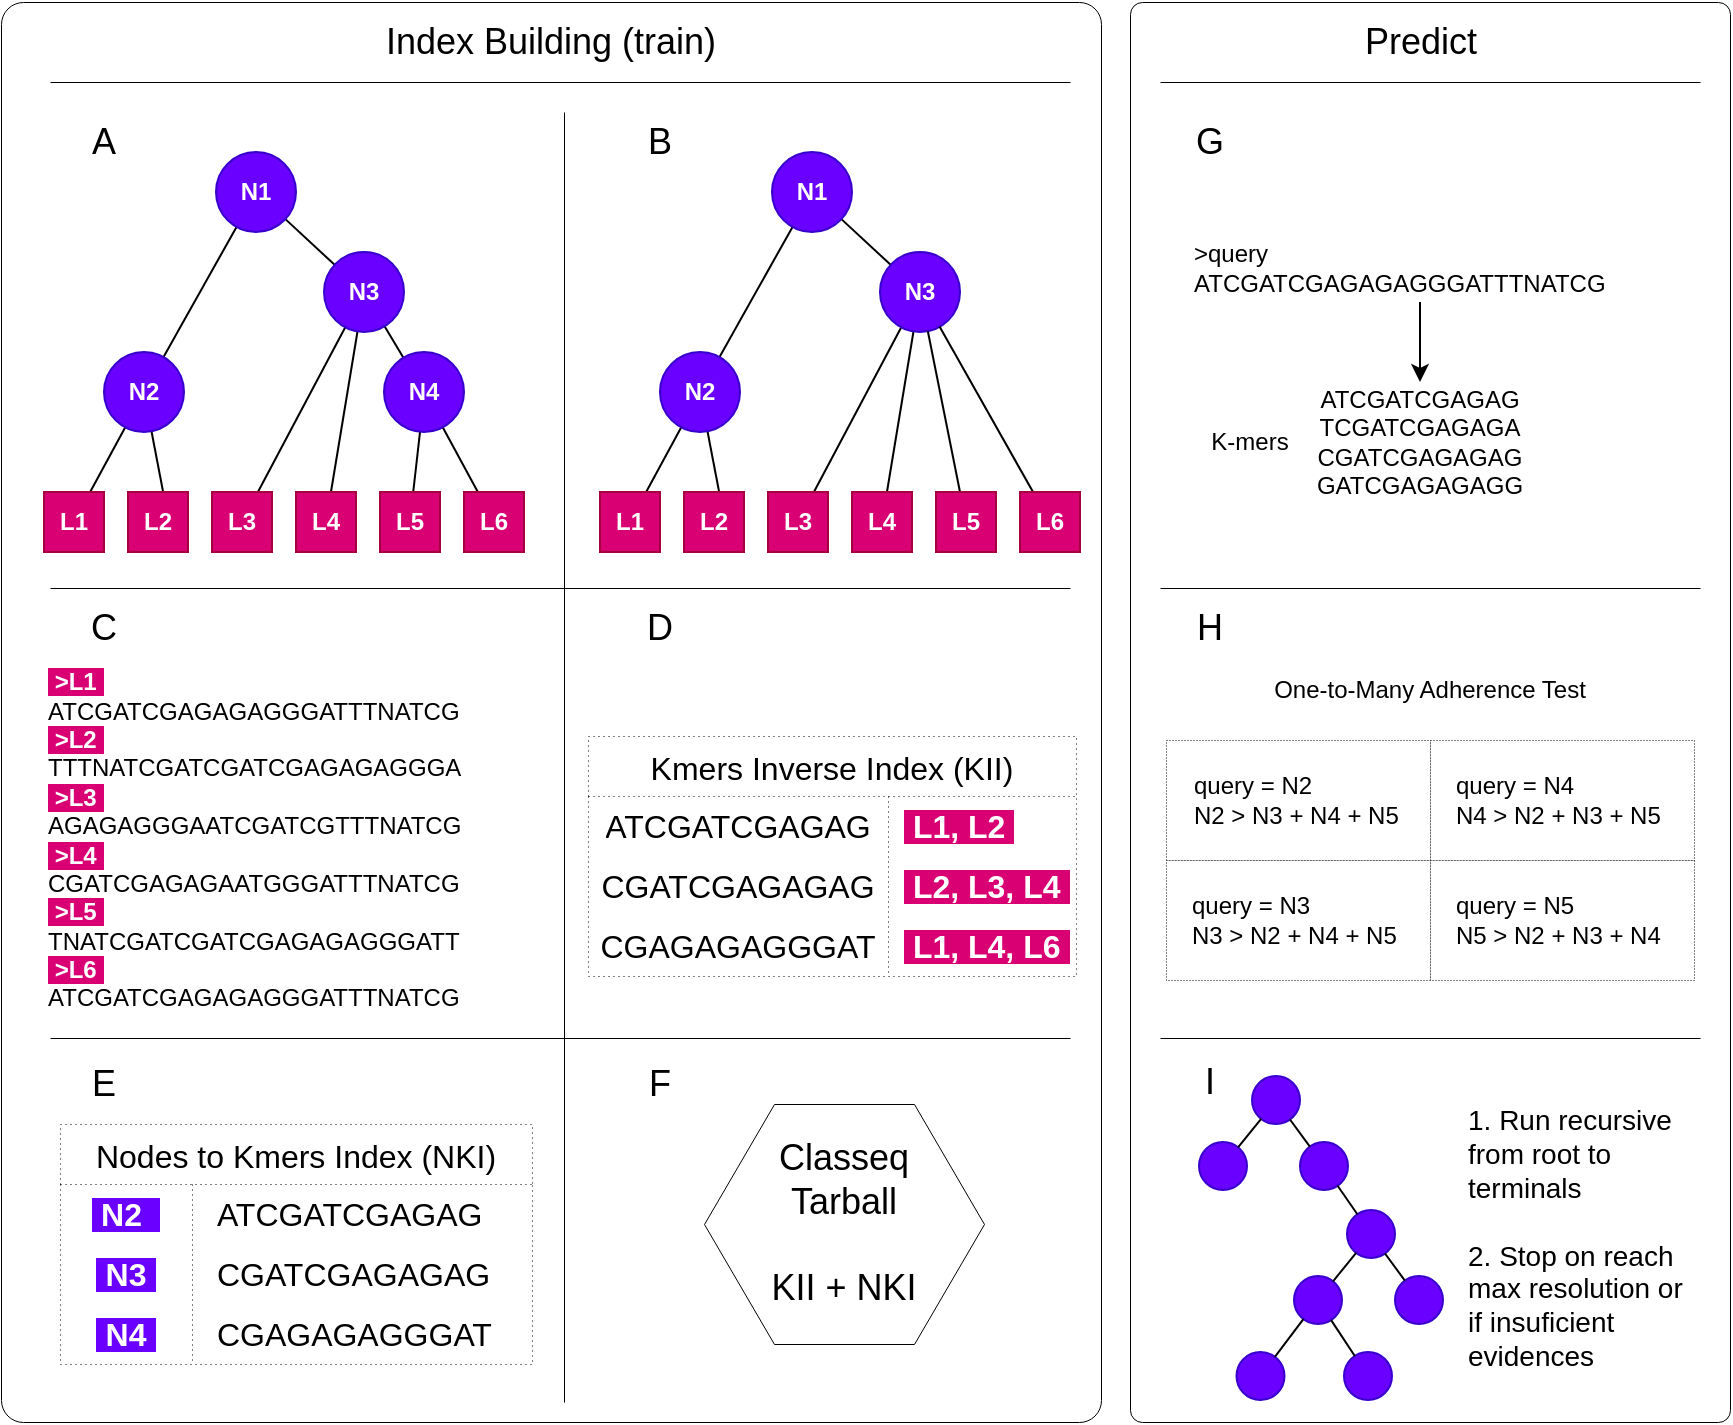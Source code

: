 <mxfile version="21.7.5" type="device" pages="2">
  <diagram id="KppL1wh_2cTVNB4-jGqq" name="main-comcepts">
    <mxGraphModel dx="1430" dy="600" grid="1" gridSize="10" guides="1" tooltips="1" connect="1" arrows="1" fold="1" page="1" pageScale="1" pageWidth="880" pageHeight="750" math="0" shadow="0">
      <root>
        <mxCell id="0" />
        <mxCell id="1" parent="0" />
        <mxCell id="QIvu_TaTLZkdLL36Efxu-3" value="" style="rounded=1;whiteSpace=wrap;html=1;arcSize=2;strokeWidth=0.5;movable=0;resizable=0;rotatable=0;deletable=0;editable=0;locked=1;connectable=0;" parent="1" vertex="1">
          <mxGeometry x="570" y="20" width="300" height="710" as="geometry" />
        </mxCell>
        <mxCell id="QIvu_TaTLZkdLL36Efxu-2" value="" style="rounded=1;whiteSpace=wrap;html=1;arcSize=2;strokeWidth=0.5;movable=0;resizable=0;rotatable=0;deletable=0;editable=0;locked=1;connectable=0;" parent="1" vertex="1">
          <mxGeometry x="5.5" y="20" width="550" height="710" as="geometry" />
        </mxCell>
        <mxCell id="bnrtpsS_CM_vW4E39BOG-5" style="rounded=0;orthogonalLoop=1;jettySize=auto;html=1;endArrow=none;endFill=0;movable=0;resizable=0;rotatable=0;deletable=0;editable=0;locked=1;connectable=0;" parent="1" source="bnrtpsS_CM_vW4E39BOG-1" target="bnrtpsS_CM_vW4E39BOG-3" edge="1">
          <mxGeometry relative="1" as="geometry" />
        </mxCell>
        <mxCell id="bnrtpsS_CM_vW4E39BOG-6" style="rounded=0;orthogonalLoop=1;jettySize=auto;html=1;endArrow=none;endFill=0;movable=0;resizable=0;rotatable=0;deletable=0;editable=0;locked=1;connectable=0;" parent="1" source="bnrtpsS_CM_vW4E39BOG-1" target="bnrtpsS_CM_vW4E39BOG-2" edge="1">
          <mxGeometry relative="1" as="geometry" />
        </mxCell>
        <mxCell id="bnrtpsS_CM_vW4E39BOG-1" value="&lt;b&gt;N1&lt;/b&gt;" style="ellipse;whiteSpace=wrap;html=1;aspect=fixed;fillColor=#6a00ff;strokeColor=#3700CC;fontColor=#ffffff;movable=0;resizable=0;rotatable=0;deletable=0;editable=0;locked=1;connectable=0;" parent="1" vertex="1">
          <mxGeometry x="113" y="95" width="40" height="40" as="geometry" />
        </mxCell>
        <mxCell id="bnrtpsS_CM_vW4E39BOG-16" style="edgeStyle=none;rounded=0;orthogonalLoop=1;jettySize=auto;html=1;endArrow=none;endFill=0;movable=0;resizable=0;rotatable=0;deletable=0;editable=0;locked=1;connectable=0;" parent="1" source="bnrtpsS_CM_vW4E39BOG-2" edge="1">
          <mxGeometry relative="1" as="geometry">
            <mxPoint x="87.077" y="267.635" as="targetPoint" />
          </mxGeometry>
        </mxCell>
        <mxCell id="bnrtpsS_CM_vW4E39BOG-17" style="edgeStyle=none;rounded=0;orthogonalLoop=1;jettySize=auto;html=1;endArrow=none;endFill=0;movable=0;resizable=0;rotatable=0;deletable=0;editable=0;locked=1;connectable=0;" parent="1" source="bnrtpsS_CM_vW4E39BOG-2" target="bnrtpsS_CM_vW4E39BOG-18" edge="1">
          <mxGeometry relative="1" as="geometry">
            <mxPoint x="26.923" y="267.635" as="targetPoint" />
          </mxGeometry>
        </mxCell>
        <mxCell id="bnrtpsS_CM_vW4E39BOG-2" value="&lt;b&gt;N2&lt;/b&gt;" style="ellipse;whiteSpace=wrap;html=1;aspect=fixed;fillColor=#6a00ff;strokeColor=#3700CC;fontColor=#ffffff;movable=0;resizable=0;rotatable=0;deletable=0;editable=0;locked=1;connectable=0;" parent="1" vertex="1">
          <mxGeometry x="57" y="195" width="40" height="40" as="geometry" />
        </mxCell>
        <mxCell id="bnrtpsS_CM_vW4E39BOG-7" style="rounded=0;orthogonalLoop=1;jettySize=auto;html=1;endArrow=none;endFill=0;movable=0;resizable=0;rotatable=0;deletable=0;editable=0;locked=1;connectable=0;" parent="1" source="bnrtpsS_CM_vW4E39BOG-3" target="bnrtpsS_CM_vW4E39BOG-4" edge="1">
          <mxGeometry relative="1" as="geometry" />
        </mxCell>
        <mxCell id="bnrtpsS_CM_vW4E39BOG-13" style="edgeStyle=none;rounded=0;orthogonalLoop=1;jettySize=auto;html=1;endArrow=none;endFill=0;movable=0;resizable=0;rotatable=0;deletable=0;editable=0;locked=1;connectable=0;" parent="1" source="bnrtpsS_CM_vW4E39BOG-3" target="bnrtpsS_CM_vW4E39BOG-21" edge="1">
          <mxGeometry relative="1" as="geometry">
            <mxPoint x="143.727" y="266.165" as="targetPoint" />
          </mxGeometry>
        </mxCell>
        <mxCell id="bnrtpsS_CM_vW4E39BOG-24" style="edgeStyle=none;rounded=0;orthogonalLoop=1;jettySize=auto;html=1;endArrow=none;endFill=0;movable=0;resizable=0;rotatable=0;deletable=0;editable=0;locked=1;connectable=0;" parent="1" source="bnrtpsS_CM_vW4E39BOG-3" target="bnrtpsS_CM_vW4E39BOG-20" edge="1">
          <mxGeometry relative="1" as="geometry" />
        </mxCell>
        <mxCell id="bnrtpsS_CM_vW4E39BOG-3" value="&lt;b&gt;N3&lt;/b&gt;" style="ellipse;whiteSpace=wrap;html=1;aspect=fixed;fillColor=#6a00ff;strokeColor=#3700CC;fontColor=#ffffff;movable=0;resizable=0;rotatable=0;deletable=0;editable=0;locked=1;connectable=0;" parent="1" vertex="1">
          <mxGeometry x="167" y="145" width="40" height="40" as="geometry" />
        </mxCell>
        <mxCell id="bnrtpsS_CM_vW4E39BOG-11" style="edgeStyle=none;rounded=0;orthogonalLoop=1;jettySize=auto;html=1;endArrow=none;endFill=0;movable=0;resizable=0;rotatable=0;deletable=0;editable=0;locked=1;connectable=0;" parent="1" source="bnrtpsS_CM_vW4E39BOG-4" target="bnrtpsS_CM_vW4E39BOG-22" edge="1">
          <mxGeometry relative="1" as="geometry">
            <mxPoint x="206.923" y="267.635" as="targetPoint" />
          </mxGeometry>
        </mxCell>
        <mxCell id="bnrtpsS_CM_vW4E39BOG-12" style="edgeStyle=none;rounded=0;orthogonalLoop=1;jettySize=auto;html=1;endArrow=none;endFill=0;movable=0;resizable=0;rotatable=0;deletable=0;editable=0;locked=1;connectable=0;" parent="1" source="bnrtpsS_CM_vW4E39BOG-4" target="bnrtpsS_CM_vW4E39BOG-23" edge="1">
          <mxGeometry relative="1" as="geometry">
            <mxPoint x="267.077" y="267.635" as="targetPoint" />
          </mxGeometry>
        </mxCell>
        <mxCell id="bnrtpsS_CM_vW4E39BOG-4" value="&lt;b&gt;N4&lt;/b&gt;" style="ellipse;whiteSpace=wrap;html=1;aspect=fixed;fillColor=#6a00ff;strokeColor=#3700CC;fontColor=#ffffff;movable=0;resizable=0;rotatable=0;deletable=0;editable=0;locked=1;connectable=0;" parent="1" vertex="1">
          <mxGeometry x="197" y="195" width="40" height="40" as="geometry" />
        </mxCell>
        <mxCell id="bnrtpsS_CM_vW4E39BOG-18" value="L1" style="rounded=0;whiteSpace=wrap;html=1;fillColor=#d80073;fontColor=#ffffff;strokeColor=#A50040;fontStyle=1;movable=0;resizable=0;rotatable=0;deletable=0;editable=0;locked=1;connectable=0;" parent="1" vertex="1">
          <mxGeometry x="27" y="265" width="30" height="30" as="geometry" />
        </mxCell>
        <mxCell id="bnrtpsS_CM_vW4E39BOG-19" value="L2" style="rounded=0;whiteSpace=wrap;html=1;fillColor=#d80073;fontColor=#ffffff;strokeColor=#A50040;fontStyle=1;movable=0;resizable=0;rotatable=0;deletable=0;editable=0;locked=1;connectable=0;" parent="1" vertex="1">
          <mxGeometry x="69" y="265" width="30" height="30" as="geometry" />
        </mxCell>
        <mxCell id="bnrtpsS_CM_vW4E39BOG-20" value="L3" style="rounded=0;whiteSpace=wrap;html=1;fillColor=#d80073;fontColor=#ffffff;strokeColor=#A50040;fontStyle=1;movable=0;resizable=0;rotatable=0;deletable=0;editable=0;locked=1;connectable=0;" parent="1" vertex="1">
          <mxGeometry x="111" y="265" width="30" height="30" as="geometry" />
        </mxCell>
        <mxCell id="bnrtpsS_CM_vW4E39BOG-21" value="L4" style="rounded=0;whiteSpace=wrap;html=1;fillColor=#d80073;fontColor=#ffffff;strokeColor=#A50040;fontStyle=1;movable=0;resizable=0;rotatable=0;deletable=0;editable=0;locked=1;connectable=0;" parent="1" vertex="1">
          <mxGeometry x="153" y="265" width="30" height="30" as="geometry" />
        </mxCell>
        <mxCell id="bnrtpsS_CM_vW4E39BOG-22" value="L5" style="rounded=0;whiteSpace=wrap;html=1;fillColor=#d80073;fontColor=#ffffff;strokeColor=#A50040;fontStyle=1;movable=0;resizable=0;rotatable=0;deletable=0;editable=0;locked=1;connectable=0;" parent="1" vertex="1">
          <mxGeometry x="195" y="265" width="30" height="30" as="geometry" />
        </mxCell>
        <mxCell id="bnrtpsS_CM_vW4E39BOG-23" value="L6" style="rounded=0;whiteSpace=wrap;html=1;fillColor=#d80073;fontColor=#ffffff;strokeColor=#A50040;fontStyle=1;movable=0;resizable=0;rotatable=0;deletable=0;editable=0;locked=1;connectable=0;" parent="1" vertex="1">
          <mxGeometry x="237" y="265" width="30" height="30" as="geometry" />
        </mxCell>
        <mxCell id="bnrtpsS_CM_vW4E39BOG-25" style="rounded=0;orthogonalLoop=1;jettySize=auto;html=1;endArrow=none;endFill=0;movable=0;resizable=0;rotatable=0;deletable=0;editable=0;locked=1;connectable=0;" parent="1" source="bnrtpsS_CM_vW4E39BOG-27" target="bnrtpsS_CM_vW4E39BOG-34" edge="1">
          <mxGeometry relative="1" as="geometry" />
        </mxCell>
        <mxCell id="bnrtpsS_CM_vW4E39BOG-26" style="rounded=0;orthogonalLoop=1;jettySize=auto;html=1;endArrow=none;endFill=0;movable=0;resizable=0;rotatable=0;deletable=0;editable=0;locked=1;connectable=0;" parent="1" source="bnrtpsS_CM_vW4E39BOG-27" target="bnrtpsS_CM_vW4E39BOG-30" edge="1">
          <mxGeometry relative="1" as="geometry" />
        </mxCell>
        <mxCell id="bnrtpsS_CM_vW4E39BOG-27" value="N1" style="ellipse;whiteSpace=wrap;html=1;aspect=fixed;fillColor=#6a00ff;strokeColor=#3700CC;fontColor=#ffffff;fontStyle=1;movable=0;resizable=0;rotatable=0;deletable=0;editable=0;locked=1;connectable=0;" parent="1" vertex="1">
          <mxGeometry x="391" y="95" width="40" height="40" as="geometry" />
        </mxCell>
        <mxCell id="bnrtpsS_CM_vW4E39BOG-28" style="edgeStyle=none;rounded=0;orthogonalLoop=1;jettySize=auto;html=1;endArrow=none;endFill=0;movable=0;resizable=0;rotatable=0;deletable=0;editable=0;locked=1;connectable=0;" parent="1" source="bnrtpsS_CM_vW4E39BOG-30" edge="1">
          <mxGeometry relative="1" as="geometry">
            <mxPoint x="365.077" y="267.635" as="targetPoint" />
          </mxGeometry>
        </mxCell>
        <mxCell id="bnrtpsS_CM_vW4E39BOG-29" style="edgeStyle=none;rounded=0;orthogonalLoop=1;jettySize=auto;html=1;endArrow=none;endFill=0;movable=0;resizable=0;rotatable=0;deletable=0;editable=0;locked=1;connectable=0;" parent="1" source="bnrtpsS_CM_vW4E39BOG-30" target="bnrtpsS_CM_vW4E39BOG-38" edge="1">
          <mxGeometry relative="1" as="geometry">
            <mxPoint x="304.923" y="267.635" as="targetPoint" />
          </mxGeometry>
        </mxCell>
        <mxCell id="bnrtpsS_CM_vW4E39BOG-30" value="N2" style="ellipse;whiteSpace=wrap;html=1;aspect=fixed;fillColor=#6a00ff;strokeColor=#3700CC;fontColor=#ffffff;fontStyle=1;movable=0;resizable=0;rotatable=0;deletable=0;editable=0;locked=1;connectable=0;" parent="1" vertex="1">
          <mxGeometry x="335" y="195" width="40" height="40" as="geometry" />
        </mxCell>
        <mxCell id="bnrtpsS_CM_vW4E39BOG-32" style="edgeStyle=none;rounded=0;orthogonalLoop=1;jettySize=auto;html=1;endArrow=none;endFill=0;movable=0;resizable=0;rotatable=0;deletable=0;editable=0;locked=1;connectable=0;" parent="1" source="bnrtpsS_CM_vW4E39BOG-34" target="bnrtpsS_CM_vW4E39BOG-41" edge="1">
          <mxGeometry relative="1" as="geometry">
            <mxPoint x="421.727" y="266.165" as="targetPoint" />
          </mxGeometry>
        </mxCell>
        <mxCell id="bnrtpsS_CM_vW4E39BOG-33" style="edgeStyle=none;rounded=0;orthogonalLoop=1;jettySize=auto;html=1;endArrow=none;endFill=0;movable=0;resizable=0;rotatable=0;deletable=0;editable=0;locked=1;connectable=0;" parent="1" source="bnrtpsS_CM_vW4E39BOG-34" target="bnrtpsS_CM_vW4E39BOG-40" edge="1">
          <mxGeometry relative="1" as="geometry" />
        </mxCell>
        <mxCell id="bnrtpsS_CM_vW4E39BOG-34" value="N3" style="ellipse;whiteSpace=wrap;html=1;aspect=fixed;fillColor=#6a00ff;strokeColor=#3700CC;fontColor=#ffffff;fontStyle=1;movable=0;resizable=0;rotatable=0;deletable=0;editable=0;locked=1;connectable=0;" parent="1" vertex="1">
          <mxGeometry x="445" y="145" width="40" height="40" as="geometry" />
        </mxCell>
        <mxCell id="bnrtpsS_CM_vW4E39BOG-35" style="edgeStyle=none;rounded=0;orthogonalLoop=1;jettySize=auto;html=1;endArrow=none;endFill=0;movable=0;resizable=0;rotatable=0;deletable=0;editable=0;locked=1;connectable=0;" parent="1" source="bnrtpsS_CM_vW4E39BOG-34" target="bnrtpsS_CM_vW4E39BOG-42" edge="1">
          <mxGeometry relative="1" as="geometry">
            <mxPoint x="492.879" y="234.887" as="sourcePoint" />
            <mxPoint x="484.923" y="267.635" as="targetPoint" />
          </mxGeometry>
        </mxCell>
        <mxCell id="bnrtpsS_CM_vW4E39BOG-36" style="edgeStyle=none;rounded=0;orthogonalLoop=1;jettySize=auto;html=1;endArrow=none;endFill=0;movable=0;resizable=0;rotatable=0;deletable=0;editable=0;locked=1;connectable=0;" parent="1" source="bnrtpsS_CM_vW4E39BOG-34" target="bnrtpsS_CM_vW4E39BOG-43" edge="1">
          <mxGeometry relative="1" as="geometry">
            <mxPoint x="505" y="225" as="sourcePoint" />
            <mxPoint x="545.077" y="267.635" as="targetPoint" />
          </mxGeometry>
        </mxCell>
        <mxCell id="bnrtpsS_CM_vW4E39BOG-38" value="L1" style="rounded=0;whiteSpace=wrap;html=1;fillColor=#d80073;fontColor=#ffffff;strokeColor=#A50040;fontStyle=1;movable=0;resizable=0;rotatable=0;deletable=0;editable=0;locked=1;connectable=0;" parent="1" vertex="1">
          <mxGeometry x="305" y="265" width="30" height="30" as="geometry" />
        </mxCell>
        <mxCell id="bnrtpsS_CM_vW4E39BOG-39" value="L2" style="rounded=0;whiteSpace=wrap;html=1;fillColor=#d80073;fontColor=#ffffff;strokeColor=#A50040;fontStyle=1;movable=0;resizable=0;rotatable=0;deletable=0;editable=0;locked=1;connectable=0;" parent="1" vertex="1">
          <mxGeometry x="347" y="265" width="30" height="30" as="geometry" />
        </mxCell>
        <mxCell id="bnrtpsS_CM_vW4E39BOG-40" value="L3" style="rounded=0;whiteSpace=wrap;html=1;fillColor=#d80073;fontColor=#ffffff;strokeColor=#A50040;fontStyle=1;movable=0;resizable=0;rotatable=0;deletable=0;editable=0;locked=1;connectable=0;" parent="1" vertex="1">
          <mxGeometry x="389" y="265" width="30" height="30" as="geometry" />
        </mxCell>
        <mxCell id="bnrtpsS_CM_vW4E39BOG-41" value="L4" style="rounded=0;whiteSpace=wrap;html=1;fillColor=#d80073;fontColor=#ffffff;strokeColor=#A50040;fontStyle=1;movable=0;resizable=0;rotatable=0;deletable=0;editable=0;locked=1;connectable=0;" parent="1" vertex="1">
          <mxGeometry x="431" y="265" width="30" height="30" as="geometry" />
        </mxCell>
        <mxCell id="bnrtpsS_CM_vW4E39BOG-42" value="L5" style="rounded=0;whiteSpace=wrap;html=1;fillColor=#d80073;fontColor=#ffffff;strokeColor=#A50040;fontStyle=1;movable=0;resizable=0;rotatable=0;deletable=0;editable=0;locked=1;connectable=0;" parent="1" vertex="1">
          <mxGeometry x="473" y="265" width="30" height="30" as="geometry" />
        </mxCell>
        <mxCell id="bnrtpsS_CM_vW4E39BOG-43" value="L6" style="rounded=0;whiteSpace=wrap;html=1;fillColor=#d80073;fontColor=#ffffff;strokeColor=#A50040;fontStyle=1;movable=0;resizable=0;rotatable=0;deletable=0;editable=0;locked=1;connectable=0;" parent="1" vertex="1">
          <mxGeometry x="515" y="265" width="30" height="30" as="geometry" />
        </mxCell>
        <mxCell id="bnrtpsS_CM_vW4E39BOG-46" value="&lt;font color=&quot;#ffffff&quot;&gt;&lt;b&gt;&lt;span style=&quot;background-color: rgb(216, 0, 115);&quot;&gt;&amp;nbsp;&amp;gt;L1&amp;nbsp;&lt;/span&gt;&lt;br&gt;&lt;/b&gt;&lt;/font&gt;ATCGATCGAGAGAGGGATTTNATCG&lt;br&gt;&lt;font color=&quot;#ffffff&quot;&gt;&lt;b&gt;&lt;span style=&quot;background-color: rgb(216, 0, 115);&quot;&gt;&amp;nbsp;&amp;gt;L2&amp;nbsp;&lt;/span&gt;&lt;br&gt;&lt;/b&gt;&lt;/font&gt;TTTNATCGATCGATCGAGAGAGGGA&lt;br&gt;&lt;font color=&quot;#ffffff&quot;&gt;&lt;b&gt;&lt;span style=&quot;background-color: rgb(216, 0, 115);&quot;&gt;&amp;nbsp;&amp;gt;L3&amp;nbsp;&lt;/span&gt;&lt;br&gt;&lt;/b&gt;&lt;/font&gt;AGAGAGGGAATCGATCGTTTNATCG&lt;br&gt;&lt;font color=&quot;#ffffff&quot;&gt;&lt;b&gt;&lt;span style=&quot;background-color: rgb(216, 0, 115);&quot;&gt;&amp;nbsp;&amp;gt;L4&amp;nbsp;&lt;/span&gt;&lt;br&gt;&lt;/b&gt;&lt;/font&gt;CGATCGAGAGAATGGGATTTNATCG&lt;br&gt;&lt;font color=&quot;#ffffff&quot;&gt;&lt;b&gt;&lt;span style=&quot;background-color: rgb(216, 0, 115);&quot;&gt;&amp;nbsp;&amp;gt;L5&amp;nbsp;&lt;/span&gt;&lt;br&gt;&lt;/b&gt;&lt;/font&gt;TNATCGATCGATCGAGAGAGGGATT&lt;br&gt;&lt;font color=&quot;#ffffff&quot;&gt;&lt;b&gt;&lt;span style=&quot;background-color: rgb(216, 0, 115);&quot;&gt;&amp;nbsp;&amp;gt;L6&amp;nbsp;&lt;/span&gt;&lt;br&gt;&lt;/b&gt;&lt;/font&gt;ATCGATCGAGAGAGGGATTTNATCG" style="text;html=1;strokeColor=none;fillColor=none;align=left;verticalAlign=middle;whiteSpace=wrap;rounded=0;movable=0;resizable=0;rotatable=0;deletable=0;editable=0;locked=1;connectable=0;" parent="1" vertex="1">
          <mxGeometry x="27" y="349" width="228" height="180" as="geometry" />
        </mxCell>
        <mxCell id="bnrtpsS_CM_vW4E39BOG-51" value="Kmers Inverse Index (KII)" style="shape=table;startSize=30;container=1;collapsible=0;childLayout=tableLayout;fixedRows=1;rowLines=0;fontStyle=0;strokeColor=default;fontSize=16;strokeWidth=0.5;dashed=1;dashPattern=1 4;movable=0;resizable=0;rotatable=0;deletable=0;editable=0;locked=1;connectable=0;" parent="1" vertex="1">
          <mxGeometry x="299" y="387" width="244" height="120" as="geometry" />
        </mxCell>
        <mxCell id="bnrtpsS_CM_vW4E39BOG-52" value="" style="shape=tableRow;horizontal=0;startSize=0;swimlaneHead=0;swimlaneBody=0;top=0;left=0;bottom=0;right=0;collapsible=0;dropTarget=0;fillColor=none;points=[[0,0.5],[1,0.5]];portConstraint=eastwest;strokeColor=inherit;fontSize=16;swimlaneFillColor=default;movable=1;resizable=1;rotatable=1;deletable=1;editable=1;locked=0;connectable=1;" parent="bnrtpsS_CM_vW4E39BOG-51" vertex="1">
          <mxGeometry y="30" width="244" height="30" as="geometry" />
        </mxCell>
        <mxCell id="bnrtpsS_CM_vW4E39BOG-53" value="ATCGATCGAGAG" style="shape=partialRectangle;html=1;whiteSpace=wrap;connectable=0;fillColor=none;top=0;left=0;bottom=0;right=0;overflow=hidden;pointerEvents=1;strokeColor=inherit;fontSize=16;movable=0;resizable=0;rotatable=0;deletable=0;editable=0;locked=1;" parent="bnrtpsS_CM_vW4E39BOG-52" vertex="1">
          <mxGeometry width="150" height="30" as="geometry">
            <mxRectangle width="150" height="30" as="alternateBounds" />
          </mxGeometry>
        </mxCell>
        <mxCell id="bnrtpsS_CM_vW4E39BOG-54" value="&lt;span style=&quot;background-color: rgb(216, 0, 115);&quot;&gt;&lt;font color=&quot;#ffffff&quot;&gt;&lt;b&gt;&amp;nbsp;L1, L2&amp;nbsp;&lt;/b&gt;&lt;/font&gt;&lt;/span&gt;" style="shape=partialRectangle;html=1;whiteSpace=wrap;connectable=1;fillColor=none;top=0;left=0;bottom=0;right=0;align=left;spacingLeft=6;overflow=hidden;strokeColor=inherit;fontSize=16;movable=1;resizable=1;rotatable=1;deletable=1;editable=1;locked=0;" parent="bnrtpsS_CM_vW4E39BOG-52" vertex="1">
          <mxGeometry x="150" width="94" height="30" as="geometry">
            <mxRectangle width="94" height="30" as="alternateBounds" />
          </mxGeometry>
        </mxCell>
        <mxCell id="bnrtpsS_CM_vW4E39BOG-55" value="" style="shape=tableRow;horizontal=0;startSize=0;swimlaneHead=0;swimlaneBody=0;top=0;left=0;bottom=0;right=0;collapsible=0;dropTarget=0;fillColor=none;points=[[0,0.5],[1,0.5]];portConstraint=eastwest;strokeColor=inherit;fontSize=16;movable=1;resizable=1;rotatable=1;deletable=1;editable=1;locked=0;connectable=1;" parent="bnrtpsS_CM_vW4E39BOG-51" vertex="1">
          <mxGeometry y="60" width="244" height="30" as="geometry" />
        </mxCell>
        <mxCell id="bnrtpsS_CM_vW4E39BOG-56" value="CGATCGAGAGAG" style="shape=partialRectangle;html=1;whiteSpace=wrap;connectable=0;fillColor=none;top=0;left=0;bottom=0;right=0;overflow=hidden;strokeColor=inherit;fontSize=16;swimlaneFillColor=default;movable=0;resizable=0;rotatable=0;deletable=0;editable=0;locked=1;" parent="bnrtpsS_CM_vW4E39BOG-55" vertex="1">
          <mxGeometry width="150" height="30" as="geometry">
            <mxRectangle width="150" height="30" as="alternateBounds" />
          </mxGeometry>
        </mxCell>
        <mxCell id="bnrtpsS_CM_vW4E39BOG-57" value="&lt;span style=&quot;background-color: rgb(216, 0, 115);&quot;&gt;&lt;font color=&quot;#ffffff&quot;&gt;&lt;b&gt;&amp;nbsp;L2, L3, L4&amp;nbsp;&lt;/b&gt;&lt;/font&gt;&lt;/span&gt;" style="shape=partialRectangle;html=1;whiteSpace=wrap;connectable=1;fillColor=none;top=0;left=0;bottom=0;right=0;align=left;spacingLeft=6;overflow=hidden;strokeColor=inherit;fontSize=16;swimlaneFillColor=default;movable=1;resizable=1;rotatable=1;deletable=1;editable=1;locked=0;" parent="bnrtpsS_CM_vW4E39BOG-55" vertex="1">
          <mxGeometry x="150" width="94" height="30" as="geometry">
            <mxRectangle width="94" height="30" as="alternateBounds" />
          </mxGeometry>
        </mxCell>
        <mxCell id="bnrtpsS_CM_vW4E39BOG-58" value="" style="shape=tableRow;horizontal=0;startSize=0;swimlaneHead=0;swimlaneBody=0;top=0;left=0;bottom=0;right=0;collapsible=0;dropTarget=0;fillColor=none;points=[[0,0.5],[1,0.5]];portConstraint=eastwest;strokeColor=inherit;fontSize=16;movable=1;resizable=1;rotatable=1;deletable=1;editable=1;locked=0;connectable=1;" parent="bnrtpsS_CM_vW4E39BOG-51" vertex="1">
          <mxGeometry y="90" width="244" height="30" as="geometry" />
        </mxCell>
        <mxCell id="bnrtpsS_CM_vW4E39BOG-59" value="CGAGAGAGGGAT" style="shape=partialRectangle;html=1;whiteSpace=wrap;connectable=0;fillColor=none;top=0;left=0;bottom=0;right=0;overflow=hidden;strokeColor=inherit;fontSize=16;swimlaneFillColor=default;movable=0;resizable=0;rotatable=0;deletable=0;editable=0;locked=1;" parent="bnrtpsS_CM_vW4E39BOG-58" vertex="1">
          <mxGeometry width="150" height="30" as="geometry">
            <mxRectangle width="150" height="30" as="alternateBounds" />
          </mxGeometry>
        </mxCell>
        <mxCell id="bnrtpsS_CM_vW4E39BOG-60" value="&lt;span style=&quot;background-color: rgb(216, 0, 115);&quot;&gt;&lt;font color=&quot;#ffffff&quot;&gt;&lt;b&gt;&amp;nbsp;L1, L4, L6&amp;nbsp;&lt;/b&gt;&lt;/font&gt;&lt;/span&gt;" style="shape=partialRectangle;html=1;whiteSpace=wrap;connectable=1;fillColor=none;top=0;left=0;bottom=0;right=0;align=left;spacingLeft=6;overflow=hidden;strokeColor=inherit;fontSize=16;swimlaneFillColor=default;movable=1;resizable=1;rotatable=1;deletable=1;editable=1;locked=0;" parent="bnrtpsS_CM_vW4E39BOG-58" vertex="1">
          <mxGeometry x="150" width="94" height="30" as="geometry">
            <mxRectangle width="94" height="30" as="alternateBounds" />
          </mxGeometry>
        </mxCell>
        <mxCell id="bnrtpsS_CM_vW4E39BOG-61" value="&lt;font style=&quot;font-size: 18px;&quot;&gt;Classeq&lt;br&gt;Tarball&lt;br&gt;&lt;br&gt;KII + NKI&lt;br&gt;&lt;/font&gt;" style="shape=mxgraph.bpmn.conversation;perimeter=hexagonPerimeter2;whiteSpace=wrap;html=1;aspect=fixed;bpmnConversationType=conv;strokeWidth=0.5;movable=0;resizable=0;rotatable=0;deletable=0;editable=0;locked=1;connectable=0;" parent="1" vertex="1">
          <mxGeometry x="357" y="571" width="140" height="120" as="geometry" />
        </mxCell>
        <mxCell id="_QdQIy4yc0zmCQt83ZC5-2" value="" style="endArrow=none;html=1;rounded=0;strokeWidth=0.5;movable=0;resizable=0;rotatable=0;deletable=0;editable=0;locked=1;connectable=0;" parent="1" edge="1">
          <mxGeometry width="50" height="50" relative="1" as="geometry">
            <mxPoint x="287" y="75" as="sourcePoint" />
            <mxPoint x="287" y="720" as="targetPoint" />
          </mxGeometry>
        </mxCell>
        <mxCell id="_QdQIy4yc0zmCQt83ZC5-6" value="Nodes to Kmers Index (NKI)" style="shape=table;startSize=30;container=1;collapsible=0;childLayout=tableLayout;fixedRows=1;rowLines=0;fontStyle=0;strokeColor=default;fontSize=16;strokeWidth=0.5;dashed=1;dashPattern=1 4;movable=0;resizable=0;rotatable=0;deletable=0;editable=0;locked=1;connectable=0;" parent="1" vertex="1">
          <mxGeometry x="35" y="581" width="236" height="120" as="geometry" />
        </mxCell>
        <mxCell id="_QdQIy4yc0zmCQt83ZC5-7" value="" style="shape=tableRow;horizontal=0;startSize=0;swimlaneHead=0;swimlaneBody=0;top=0;left=0;bottom=0;right=0;collapsible=0;dropTarget=0;fillColor=none;points=[[0,0.5],[1,0.5]];portConstraint=eastwest;strokeColor=inherit;fontSize=16;swimlaneFillColor=default;movable=1;resizable=1;rotatable=1;deletable=1;editable=1;locked=0;connectable=1;" parent="_QdQIy4yc0zmCQt83ZC5-6" vertex="1">
          <mxGeometry y="30" width="236" height="30" as="geometry" />
        </mxCell>
        <mxCell id="_QdQIy4yc0zmCQt83ZC5-8" value="&lt;span style=&quot;background-color: rgb(106, 0, 255);&quot;&gt;&lt;font color=&quot;#ffffff&quot;&gt;&lt;b&gt;&amp;nbsp;N2&amp;nbsp;&amp;nbsp;&lt;/b&gt;&lt;/font&gt;&lt;/span&gt;" style="shape=partialRectangle;html=1;whiteSpace=wrap;connectable=1;fillColor=none;top=0;left=0;bottom=0;right=0;overflow=hidden;pointerEvents=1;strokeColor=inherit;fontSize=16;movable=1;resizable=1;rotatable=1;deletable=1;editable=1;locked=0;" parent="_QdQIy4yc0zmCQt83ZC5-7" vertex="1">
          <mxGeometry width="66" height="30" as="geometry">
            <mxRectangle width="66" height="30" as="alternateBounds" />
          </mxGeometry>
        </mxCell>
        <mxCell id="_QdQIy4yc0zmCQt83ZC5-9" value="&amp;nbsp;ATCGATCGAGAG&amp;nbsp;" style="shape=partialRectangle;html=1;whiteSpace=wrap;connectable=0;fillColor=none;top=0;left=0;bottom=0;right=0;align=left;spacingLeft=6;overflow=hidden;strokeColor=inherit;fontSize=16;movable=0;resizable=0;rotatable=0;deletable=0;editable=0;locked=1;" parent="_QdQIy4yc0zmCQt83ZC5-7" vertex="1">
          <mxGeometry x="66" width="170" height="30" as="geometry">
            <mxRectangle width="170" height="30" as="alternateBounds" />
          </mxGeometry>
        </mxCell>
        <mxCell id="_QdQIy4yc0zmCQt83ZC5-10" value="" style="shape=tableRow;horizontal=0;startSize=0;swimlaneHead=0;swimlaneBody=0;top=0;left=0;bottom=0;right=0;collapsible=0;dropTarget=0;fillColor=none;points=[[0,0.5],[1,0.5]];portConstraint=eastwest;strokeColor=inherit;fontSize=16;movable=1;resizable=1;rotatable=1;deletable=1;editable=1;locked=0;connectable=1;" parent="_QdQIy4yc0zmCQt83ZC5-6" vertex="1">
          <mxGeometry y="60" width="236" height="30" as="geometry" />
        </mxCell>
        <mxCell id="_QdQIy4yc0zmCQt83ZC5-11" value="&lt;span style=&quot;background-color: rgb(106, 0, 255);&quot;&gt;&lt;font color=&quot;#ffffff&quot;&gt;&lt;b&gt;&amp;nbsp;N3&amp;nbsp;&lt;/b&gt;&lt;/font&gt;&lt;/span&gt;" style="shape=partialRectangle;html=1;whiteSpace=wrap;connectable=1;fillColor=none;top=0;left=0;bottom=0;right=0;overflow=hidden;strokeColor=#F5F5F5;fontSize=16;swimlaneFillColor=default;movable=1;resizable=1;rotatable=1;deletable=1;editable=1;locked=0;" parent="_QdQIy4yc0zmCQt83ZC5-10" vertex="1">
          <mxGeometry width="66" height="30" as="geometry">
            <mxRectangle width="66" height="30" as="alternateBounds" />
          </mxGeometry>
        </mxCell>
        <mxCell id="_QdQIy4yc0zmCQt83ZC5-12" value="&amp;nbsp;CGATCGAGAGAG&amp;nbsp;" style="shape=partialRectangle;html=1;whiteSpace=wrap;connectable=0;fillColor=none;top=0;left=0;bottom=0;right=0;align=left;spacingLeft=6;overflow=hidden;strokeColor=inherit;fontSize=16;swimlaneFillColor=default;movable=0;resizable=0;rotatable=0;deletable=0;editable=0;locked=1;" parent="_QdQIy4yc0zmCQt83ZC5-10" vertex="1">
          <mxGeometry x="66" width="170" height="30" as="geometry">
            <mxRectangle width="170" height="30" as="alternateBounds" />
          </mxGeometry>
        </mxCell>
        <mxCell id="_QdQIy4yc0zmCQt83ZC5-13" value="" style="shape=tableRow;horizontal=0;startSize=0;swimlaneHead=0;swimlaneBody=0;top=0;left=0;bottom=0;right=0;collapsible=0;dropTarget=0;fillColor=none;points=[[0,0.5],[1,0.5]];portConstraint=eastwest;strokeColor=inherit;fontSize=16;movable=1;resizable=1;rotatable=1;deletable=1;editable=1;locked=0;connectable=1;" parent="_QdQIy4yc0zmCQt83ZC5-6" vertex="1">
          <mxGeometry y="90" width="236" height="30" as="geometry" />
        </mxCell>
        <mxCell id="_QdQIy4yc0zmCQt83ZC5-14" value="&lt;span style=&quot;background-color: rgb(106, 0, 255);&quot;&gt;&lt;font color=&quot;#ffffff&quot;&gt;&lt;b&gt;&amp;nbsp;N4&amp;nbsp;&lt;/b&gt;&lt;/font&gt;&lt;/span&gt;" style="shape=partialRectangle;html=1;whiteSpace=wrap;connectable=1;fillColor=none;top=0;left=0;bottom=0;right=0;overflow=hidden;strokeColor=#F5F5F5;fontSize=16;swimlaneFillColor=default;movable=1;resizable=1;rotatable=1;deletable=1;editable=1;locked=0;" parent="_QdQIy4yc0zmCQt83ZC5-13" vertex="1">
          <mxGeometry width="66" height="30" as="geometry">
            <mxRectangle width="66" height="30" as="alternateBounds" />
          </mxGeometry>
        </mxCell>
        <mxCell id="_QdQIy4yc0zmCQt83ZC5-15" value="&amp;nbsp;CGAGAGAGGGAT&amp;nbsp;" style="shape=partialRectangle;html=1;whiteSpace=wrap;connectable=0;fillColor=none;top=0;left=0;bottom=0;right=0;align=left;spacingLeft=6;overflow=hidden;strokeColor=inherit;fontSize=16;swimlaneFillColor=default;movable=0;resizable=0;rotatable=0;deletable=0;editable=0;locked=1;" parent="_QdQIy4yc0zmCQt83ZC5-13" vertex="1">
          <mxGeometry x="66" width="170" height="30" as="geometry">
            <mxRectangle width="170" height="30" as="alternateBounds" />
          </mxGeometry>
        </mxCell>
        <mxCell id="O6fzyU4fGEFc11jiPOrm-1" value="&lt;font style=&quot;font-size: 18px;&quot;&gt;A&lt;/font&gt;" style="text;html=1;strokeColor=none;fillColor=none;align=center;verticalAlign=middle;whiteSpace=wrap;rounded=0;movable=0;resizable=0;rotatable=0;deletable=0;editable=0;locked=1;connectable=0;" parent="1" vertex="1">
          <mxGeometry x="27" y="75" width="60" height="30" as="geometry" />
        </mxCell>
        <mxCell id="O6fzyU4fGEFc11jiPOrm-2" value="&lt;span style=&quot;font-size: 18px;&quot;&gt;B&lt;/span&gt;" style="text;html=1;strokeColor=none;fillColor=none;align=center;verticalAlign=middle;whiteSpace=wrap;rounded=0;movable=0;resizable=0;rotatable=0;deletable=0;editable=0;locked=1;connectable=0;" parent="1" vertex="1">
          <mxGeometry x="305" y="75" width="60" height="30" as="geometry" />
        </mxCell>
        <mxCell id="O6fzyU4fGEFc11jiPOrm-3" value="&lt;font style=&quot;font-size: 18px;&quot;&gt;C&lt;/font&gt;" style="text;html=1;strokeColor=none;fillColor=none;align=center;verticalAlign=middle;whiteSpace=wrap;rounded=0;movable=0;resizable=0;rotatable=0;deletable=0;editable=0;locked=1;connectable=0;" parent="1" vertex="1">
          <mxGeometry x="27" y="318" width="60" height="30" as="geometry" />
        </mxCell>
        <mxCell id="O6fzyU4fGEFc11jiPOrm-4" value="&lt;span style=&quot;font-size: 18px;&quot;&gt;D&lt;/span&gt;" style="text;html=1;strokeColor=none;fillColor=none;align=center;verticalAlign=middle;whiteSpace=wrap;rounded=0;movable=0;resizable=0;rotatable=0;deletable=0;editable=0;locked=1;connectable=0;" parent="1" vertex="1">
          <mxGeometry x="305" y="318" width="60" height="30" as="geometry" />
        </mxCell>
        <mxCell id="O6fzyU4fGEFc11jiPOrm-5" value="&lt;font style=&quot;font-size: 18px;&quot;&gt;E&lt;/font&gt;" style="text;html=1;strokeColor=none;fillColor=none;align=center;verticalAlign=middle;whiteSpace=wrap;rounded=0;movable=0;resizable=0;rotatable=0;deletable=0;editable=0;locked=1;connectable=0;" parent="1" vertex="1">
          <mxGeometry x="27" y="546" width="60" height="30" as="geometry" />
        </mxCell>
        <mxCell id="O6fzyU4fGEFc11jiPOrm-6" value="&lt;span style=&quot;font-size: 18px;&quot;&gt;F&lt;/span&gt;" style="text;html=1;strokeColor=none;fillColor=none;align=center;verticalAlign=middle;whiteSpace=wrap;rounded=0;movable=0;resizable=0;rotatable=0;deletable=0;editable=0;locked=1;connectable=0;" parent="1" vertex="1">
          <mxGeometry x="305" y="546" width="60" height="30" as="geometry" />
        </mxCell>
        <mxCell id="wWzePpK5uHxxxVEUlmV2-1" value="" style="endArrow=none;html=1;rounded=0;strokeWidth=0.5;movable=0;resizable=0;rotatable=0;deletable=0;editable=0;locked=1;connectable=0;" parent="1" edge="1">
          <mxGeometry width="50" height="50" relative="1" as="geometry">
            <mxPoint x="30" y="60" as="sourcePoint" />
            <mxPoint x="540" y="60" as="targetPoint" />
          </mxGeometry>
        </mxCell>
        <mxCell id="wWzePpK5uHxxxVEUlmV2-2" value="&lt;span style=&quot;font-size: 18px;&quot;&gt;Index Building (train)&lt;/span&gt;" style="text;html=1;strokeColor=none;fillColor=none;align=center;verticalAlign=middle;whiteSpace=wrap;rounded=0;movable=0;resizable=0;rotatable=0;deletable=0;editable=0;locked=1;connectable=0;" parent="1" vertex="1">
          <mxGeometry x="183" y="25" width="195" height="30" as="geometry" />
        </mxCell>
        <mxCell id="wWzePpK5uHxxxVEUlmV2-3" value="&lt;span style=&quot;font-size: 18px;&quot;&gt;Predict&lt;/span&gt;" style="text;html=1;strokeColor=none;fillColor=none;align=center;verticalAlign=middle;whiteSpace=wrap;rounded=0;movable=0;resizable=0;rotatable=0;deletable=0;editable=0;locked=1;connectable=0;" parent="1" vertex="1">
          <mxGeometry x="618" y="25" width="195" height="30" as="geometry" />
        </mxCell>
        <mxCell id="wWzePpK5uHxxxVEUlmV2-13" value="&lt;span style=&quot;font-size: 18px;&quot;&gt;G&lt;/span&gt;" style="text;html=1;strokeColor=none;fillColor=none;align=center;verticalAlign=middle;whiteSpace=wrap;rounded=0;movable=0;resizable=0;rotatable=0;deletable=0;editable=0;locked=1;connectable=0;" parent="1" vertex="1">
          <mxGeometry x="580" y="75" width="60" height="30" as="geometry" />
        </mxCell>
        <mxCell id="wWzePpK5uHxxxVEUlmV2-17" value="One-to-Many Adherence Test" style="text;html=1;strokeColor=none;fillColor=none;align=center;verticalAlign=middle;whiteSpace=wrap;rounded=0;movable=0;resizable=0;rotatable=0;deletable=0;editable=0;locked=1;connectable=0;" parent="1" vertex="1">
          <mxGeometry x="630" y="349" width="180" height="30" as="geometry" />
        </mxCell>
        <mxCell id="wWzePpK5uHxxxVEUlmV2-26" value="&lt;span style=&quot;font-size: 18px;&quot;&gt;H&lt;/span&gt;" style="text;html=1;strokeColor=none;fillColor=none;align=center;verticalAlign=middle;whiteSpace=wrap;rounded=0;movable=0;resizable=0;rotatable=0;deletable=0;editable=0;locked=1;connectable=0;" parent="1" vertex="1">
          <mxGeometry x="580" y="318" width="60" height="30" as="geometry" />
        </mxCell>
        <mxCell id="wWzePpK5uHxxxVEUlmV2-49" value="&lt;span style=&quot;font-size: 18px;&quot;&gt;I&lt;/span&gt;" style="text;html=1;strokeColor=none;fillColor=none;align=center;verticalAlign=middle;whiteSpace=wrap;rounded=0;movable=0;resizable=0;rotatable=0;deletable=0;editable=0;locked=1;connectable=0;" parent="1" vertex="1">
          <mxGeometry x="580" y="545" width="60" height="30" as="geometry" />
        </mxCell>
        <mxCell id="wWzePpK5uHxxxVEUlmV2-102" value="&lt;font style=&quot;font-size: 14px;&quot;&gt;1. Run recursive from root to terminals&lt;br&gt;&lt;br&gt;2. Stop on reach max resolution or if insuficient evidences&lt;/font&gt;" style="text;html=1;strokeColor=none;fillColor=none;align=left;verticalAlign=middle;whiteSpace=wrap;rounded=0;movable=0;resizable=0;rotatable=0;deletable=0;editable=0;locked=1;connectable=0;" parent="1" vertex="1">
          <mxGeometry x="737" y="546" width="118" height="184" as="geometry" />
        </mxCell>
        <mxCell id="wWzePpK5uHxxxVEUlmV2-103" value="" style="group;movable=0;resizable=0;rotatable=0;deletable=0;editable=0;locked=1;connectable=0;" parent="1" vertex="1" connectable="0">
          <mxGeometry x="604.5" y="557" width="122" height="162" as="geometry" />
        </mxCell>
        <mxCell id="wWzePpK5uHxxxVEUlmV2-51" value="" style="ellipse;whiteSpace=wrap;html=1;aspect=fixed;fillColor=#6a00ff;strokeColor=#3700CC;fontColor=#ffffff;fontStyle=1;movable=0;resizable=0;rotatable=0;deletable=0;editable=0;locked=1;connectable=0;" parent="wWzePpK5uHxxxVEUlmV2-103" vertex="1">
          <mxGeometry x="26.5" width="24" height="24" as="geometry" />
        </mxCell>
        <mxCell id="wWzePpK5uHxxxVEUlmV2-80" value="" style="ellipse;whiteSpace=wrap;html=1;aspect=fixed;fillColor=#6a00ff;strokeColor=#3700CC;fontColor=#ffffff;fontStyle=1;movable=0;resizable=0;rotatable=0;deletable=0;editable=0;locked=1;connectable=0;" parent="wWzePpK5uHxxxVEUlmV2-103" vertex="1">
          <mxGeometry x="50.5" y="33" width="24" height="24" as="geometry" />
        </mxCell>
        <mxCell id="wWzePpK5uHxxxVEUlmV2-83" style="edgeStyle=none;rounded=0;orthogonalLoop=1;jettySize=auto;html=1;endArrow=none;endFill=0;movable=0;resizable=0;rotatable=0;deletable=0;editable=0;locked=1;connectable=0;" parent="wWzePpK5uHxxxVEUlmV2-103" source="wWzePpK5uHxxxVEUlmV2-51" target="wWzePpK5uHxxxVEUlmV2-80" edge="1">
          <mxGeometry relative="1" as="geometry" />
        </mxCell>
        <mxCell id="wWzePpK5uHxxxVEUlmV2-81" value="" style="ellipse;whiteSpace=wrap;html=1;aspect=fixed;fillColor=#6a00ff;strokeColor=#3700CC;fontColor=#ffffff;fontStyle=1;movable=0;resizable=0;rotatable=0;deletable=0;editable=0;locked=1;connectable=0;" parent="wWzePpK5uHxxxVEUlmV2-103" vertex="1">
          <mxGeometry y="33" width="24" height="24" as="geometry" />
        </mxCell>
        <mxCell id="wWzePpK5uHxxxVEUlmV2-82" style="edgeStyle=none;rounded=0;orthogonalLoop=1;jettySize=auto;html=1;endArrow=none;endFill=0;movable=0;resizable=0;rotatable=0;deletable=0;editable=0;locked=1;connectable=0;" parent="wWzePpK5uHxxxVEUlmV2-103" source="wWzePpK5uHxxxVEUlmV2-51" target="wWzePpK5uHxxxVEUlmV2-81" edge="1">
          <mxGeometry relative="1" as="geometry" />
        </mxCell>
        <mxCell id="wWzePpK5uHxxxVEUlmV2-88" value="" style="ellipse;whiteSpace=wrap;html=1;aspect=fixed;fillColor=#6a00ff;strokeColor=#3700CC;fontColor=#ffffff;fontStyle=1;movable=0;resizable=0;rotatable=0;deletable=0;editable=0;locked=1;connectable=0;" parent="wWzePpK5uHxxxVEUlmV2-103" vertex="1">
          <mxGeometry x="74" y="67" width="24" height="24" as="geometry" />
        </mxCell>
        <mxCell id="wWzePpK5uHxxxVEUlmV2-99" style="edgeStyle=none;rounded=0;orthogonalLoop=1;jettySize=auto;html=1;endArrow=none;endFill=0;movable=0;resizable=0;rotatable=0;deletable=0;editable=0;locked=1;connectable=0;" parent="wWzePpK5uHxxxVEUlmV2-103" source="wWzePpK5uHxxxVEUlmV2-80" target="wWzePpK5uHxxxVEUlmV2-88" edge="1">
          <mxGeometry relative="1" as="geometry">
            <mxPoint x="79.117" y="74.541" as="targetPoint" />
          </mxGeometry>
        </mxCell>
        <mxCell id="wWzePpK5uHxxxVEUlmV2-89" value="" style="ellipse;whiteSpace=wrap;html=1;aspect=fixed;fillColor=#6a00ff;strokeColor=#3700CC;fontColor=#ffffff;fontStyle=1;movable=0;resizable=0;rotatable=0;deletable=0;editable=0;locked=1;connectable=0;" parent="wWzePpK5uHxxxVEUlmV2-103" vertex="1">
          <mxGeometry x="98" y="100" width="24" height="24" as="geometry" />
        </mxCell>
        <mxCell id="wWzePpK5uHxxxVEUlmV2-87" style="edgeStyle=none;rounded=0;orthogonalLoop=1;jettySize=auto;html=1;endArrow=none;endFill=0;movable=0;resizable=0;rotatable=0;deletable=0;editable=0;locked=1;connectable=0;" parent="wWzePpK5uHxxxVEUlmV2-103" source="wWzePpK5uHxxxVEUlmV2-88" target="wWzePpK5uHxxxVEUlmV2-89" edge="1">
          <mxGeometry relative="1" as="geometry" />
        </mxCell>
        <mxCell id="wWzePpK5uHxxxVEUlmV2-90" value="" style="ellipse;whiteSpace=wrap;html=1;aspect=fixed;fillColor=#6a00ff;strokeColor=#3700CC;fontColor=#ffffff;fontStyle=1;movable=0;resizable=0;rotatable=0;deletable=0;editable=0;locked=1;connectable=0;" parent="wWzePpK5uHxxxVEUlmV2-103" vertex="1">
          <mxGeometry x="47.5" y="100" width="24" height="24" as="geometry" />
        </mxCell>
        <mxCell id="wWzePpK5uHxxxVEUlmV2-86" style="edgeStyle=none;rounded=0;orthogonalLoop=1;jettySize=auto;html=1;endArrow=none;endFill=0;movable=0;resizable=0;rotatable=0;deletable=0;editable=0;locked=1;connectable=0;" parent="wWzePpK5uHxxxVEUlmV2-103" source="wWzePpK5uHxxxVEUlmV2-88" target="wWzePpK5uHxxxVEUlmV2-90" edge="1">
          <mxGeometry relative="1" as="geometry" />
        </mxCell>
        <mxCell id="wWzePpK5uHxxxVEUlmV2-93" value="" style="ellipse;whiteSpace=wrap;html=1;aspect=fixed;fillColor=#6a00ff;strokeColor=#3700CC;fontColor=#ffffff;fontStyle=1;movable=0;resizable=0;rotatable=0;deletable=0;editable=0;locked=1;connectable=0;" parent="wWzePpK5uHxxxVEUlmV2-103" vertex="1">
          <mxGeometry x="18.75" y="138" width="24" height="24" as="geometry" />
        </mxCell>
        <mxCell id="wWzePpK5uHxxxVEUlmV2-98" style="edgeStyle=none;rounded=0;orthogonalLoop=1;jettySize=auto;html=1;endArrow=none;endFill=0;movable=0;resizable=0;rotatable=0;deletable=0;editable=0;locked=1;connectable=0;" parent="wWzePpK5uHxxxVEUlmV2-103" source="wWzePpK5uHxxxVEUlmV2-90" target="wWzePpK5uHxxxVEUlmV2-93" edge="1">
          <mxGeometry relative="1" as="geometry" />
        </mxCell>
        <mxCell id="wWzePpK5uHxxxVEUlmV2-96" value="" style="ellipse;whiteSpace=wrap;html=1;aspect=fixed;fillColor=#6a00ff;strokeColor=#3700CC;fontColor=#ffffff;fontStyle=1;movable=0;resizable=0;rotatable=0;deletable=0;editable=0;locked=1;connectable=0;" parent="wWzePpK5uHxxxVEUlmV2-103" vertex="1">
          <mxGeometry x="72.5" y="138" width="24" height="24" as="geometry" />
        </mxCell>
        <mxCell id="wWzePpK5uHxxxVEUlmV2-97" style="edgeStyle=none;rounded=0;orthogonalLoop=1;jettySize=auto;html=1;endArrow=none;endFill=0;movable=0;resizable=0;rotatable=0;deletable=0;editable=0;locked=1;connectable=0;" parent="wWzePpK5uHxxxVEUlmV2-103" source="wWzePpK5uHxxxVEUlmV2-90" target="wWzePpK5uHxxxVEUlmV2-96" edge="1">
          <mxGeometry relative="1" as="geometry" />
        </mxCell>
        <mxCell id="wWzePpK5uHxxxVEUlmV2-104" value="" style="endArrow=none;html=1;rounded=0;strokeWidth=0.5;movable=0;resizable=0;rotatable=0;deletable=0;editable=0;locked=1;connectable=0;" parent="1" edge="1">
          <mxGeometry width="50" height="50" relative="1" as="geometry">
            <mxPoint x="30" y="313" as="sourcePoint" />
            <mxPoint x="540" y="313" as="targetPoint" />
          </mxGeometry>
        </mxCell>
        <mxCell id="wWzePpK5uHxxxVEUlmV2-105" value="" style="endArrow=none;html=1;rounded=0;strokeWidth=0.5;movable=0;resizable=0;rotatable=0;deletable=0;editable=0;locked=1;connectable=0;" parent="1" edge="1">
          <mxGeometry width="50" height="50" relative="1" as="geometry">
            <mxPoint x="30" y="538" as="sourcePoint" />
            <mxPoint x="540" y="538" as="targetPoint" />
          </mxGeometry>
        </mxCell>
        <mxCell id="QIvu_TaTLZkdLL36Efxu-4" value="" style="endArrow=none;html=1;rounded=0;strokeWidth=0.5;movable=0;resizable=0;rotatable=0;deletable=0;editable=0;locked=1;connectable=0;" parent="1" edge="1">
          <mxGeometry width="50" height="50" relative="1" as="geometry">
            <mxPoint x="585" y="313" as="sourcePoint" />
            <mxPoint x="855" y="313" as="targetPoint" />
          </mxGeometry>
        </mxCell>
        <mxCell id="QIvu_TaTLZkdLL36Efxu-6" value="" style="endArrow=none;html=1;rounded=0;strokeWidth=0.5;movable=0;resizable=0;rotatable=0;deletable=0;editable=0;locked=1;connectable=0;" parent="1" edge="1">
          <mxGeometry width="50" height="50" relative="1" as="geometry">
            <mxPoint x="585" y="538" as="sourcePoint" />
            <mxPoint x="855" y="538" as="targetPoint" />
          </mxGeometry>
        </mxCell>
        <mxCell id="QIvu_TaTLZkdLL36Efxu-7" value="" style="endArrow=none;html=1;rounded=0;strokeWidth=0.5;movable=0;resizable=0;rotatable=0;deletable=0;editable=0;locked=1;connectable=0;" parent="1" edge="1">
          <mxGeometry width="50" height="50" relative="1" as="geometry">
            <mxPoint x="585" y="60" as="sourcePoint" />
            <mxPoint x="855" y="60" as="targetPoint" />
          </mxGeometry>
        </mxCell>
        <mxCell id="QIvu_TaTLZkdLL36Efxu-9" value="" style="group;movable=0;resizable=0;rotatable=0;deletable=0;editable=0;locked=1;connectable=0;" parent="1" vertex="1" connectable="0">
          <mxGeometry x="600" y="135" width="230" height="135" as="geometry" />
        </mxCell>
        <mxCell id="wWzePpK5uHxxxVEUlmV2-8" value="&amp;gt;query&lt;br&gt;ATCGATCGAGAGAGGGATTTNATCG" style="text;html=1;strokeColor=none;fillColor=none;align=left;verticalAlign=middle;whiteSpace=wrap;rounded=0;movable=0;resizable=0;rotatable=0;deletable=0;editable=0;locked=1;connectable=0;" parent="QIvu_TaTLZkdLL36Efxu-9" vertex="1">
          <mxGeometry width="230" height="35" as="geometry" />
        </mxCell>
        <mxCell id="wWzePpK5uHxxxVEUlmV2-9" value="ATCGATCGAGAG&lt;br&gt;TCGATCGAGAGA&lt;br&gt;CGATCGAGAGAG&lt;br&gt;GATCGAGAGAGG" style="text;html=1;strokeColor=none;fillColor=none;align=center;verticalAlign=middle;whiteSpace=wrap;rounded=0;movable=0;resizable=0;rotatable=0;deletable=0;editable=0;locked=1;connectable=0;" parent="QIvu_TaTLZkdLL36Efxu-9" vertex="1">
          <mxGeometry y="75" width="230" height="60" as="geometry" />
        </mxCell>
        <mxCell id="wWzePpK5uHxxxVEUlmV2-11" style="edgeStyle=orthogonalEdgeStyle;rounded=0;orthogonalLoop=1;jettySize=auto;html=1;movable=0;resizable=0;rotatable=0;deletable=0;editable=0;locked=1;connectable=0;" parent="QIvu_TaTLZkdLL36Efxu-9" source="wWzePpK5uHxxxVEUlmV2-8" target="wWzePpK5uHxxxVEUlmV2-9" edge="1">
          <mxGeometry relative="1" as="geometry" />
        </mxCell>
        <mxCell id="QIvu_TaTLZkdLL36Efxu-8" value="K-mers" style="text;html=1;strokeColor=none;fillColor=none;align=center;verticalAlign=middle;whiteSpace=wrap;rounded=0;movable=0;resizable=0;rotatable=0;deletable=0;editable=0;locked=1;connectable=0;" parent="QIvu_TaTLZkdLL36Efxu-9" vertex="1">
          <mxGeometry y="90" width="60" height="30" as="geometry" />
        </mxCell>
        <mxCell id="wWzePpK5uHxxxVEUlmV2-41" value="" style="rounded=0;whiteSpace=wrap;html=1;strokeWidth=0.5;dashed=1;dashPattern=1 2;movable=0;resizable=0;rotatable=0;deletable=0;editable=0;locked=1;connectable=0;" parent="1" vertex="1">
          <mxGeometry x="588" y="389" width="132" height="60" as="geometry" />
        </mxCell>
        <mxCell id="wWzePpK5uHxxxVEUlmV2-42" value="" style="rounded=0;whiteSpace=wrap;html=1;strokeWidth=0.5;dashed=1;dashPattern=1 2;movable=0;resizable=0;rotatable=0;deletable=0;editable=0;locked=1;connectable=0;" parent="1" vertex="1">
          <mxGeometry x="588" y="449" width="132" height="60" as="geometry" />
        </mxCell>
        <mxCell id="wWzePpK5uHxxxVEUlmV2-43" value="" style="rounded=0;whiteSpace=wrap;html=1;strokeWidth=0.5;dashed=1;dashPattern=1 2;movable=0;resizable=0;rotatable=0;deletable=0;editable=0;locked=1;connectable=0;" parent="1" vertex="1">
          <mxGeometry x="720" y="389" width="132" height="60" as="geometry" />
        </mxCell>
        <mxCell id="wWzePpK5uHxxxVEUlmV2-44" value="" style="rounded=0;whiteSpace=wrap;html=1;strokeWidth=0.5;dashed=1;dashPattern=1 2;movable=0;resizable=0;rotatable=0;deletable=0;editable=0;locked=1;connectable=0;" parent="1" vertex="1">
          <mxGeometry x="720" y="449" width="132" height="60" as="geometry" />
        </mxCell>
        <mxCell id="wWzePpK5uHxxxVEUlmV2-21" value="query = N2&lt;br&gt;N2 &amp;gt; N3 + N4 + N5" style="text;html=1;strokeColor=none;fillColor=none;align=left;verticalAlign=middle;whiteSpace=wrap;rounded=0;movable=0;resizable=0;rotatable=0;deletable=0;editable=0;locked=1;connectable=0;" parent="1" vertex="1">
          <mxGeometry x="600" y="399" width="110" height="40" as="geometry" />
        </mxCell>
        <mxCell id="wWzePpK5uHxxxVEUlmV2-27" value="query = N4&lt;br&gt;N4 &amp;gt; N2 + N3 + N5" style="text;html=1;strokeColor=none;fillColor=none;align=left;verticalAlign=middle;whiteSpace=wrap;rounded=0;movable=0;resizable=0;rotatable=0;deletable=0;editable=0;locked=1;connectable=0;" parent="1" vertex="1">
          <mxGeometry x="731" y="399" width="110" height="40" as="geometry" />
        </mxCell>
        <mxCell id="wWzePpK5uHxxxVEUlmV2-45" value="query = N3&lt;br&gt;N3 &amp;gt; N2 + N4 + N5" style="text;html=1;strokeColor=none;fillColor=none;align=left;verticalAlign=middle;whiteSpace=wrap;rounded=0;movable=0;resizable=0;rotatable=0;deletable=0;editable=0;locked=1;connectable=0;" parent="1" vertex="1">
          <mxGeometry x="599" y="458.5" width="110" height="41" as="geometry" />
        </mxCell>
        <mxCell id="wWzePpK5uHxxxVEUlmV2-46" value="query = N5&lt;br&gt;N5 &amp;gt; N2 + N3 + N4" style="text;html=1;strokeColor=none;fillColor=none;align=left;verticalAlign=middle;whiteSpace=wrap;rounded=0;movable=0;resizable=0;rotatable=0;deletable=0;editable=0;locked=1;connectable=0;" parent="1" vertex="1">
          <mxGeometry x="731" y="458.5" width="110" height="41" as="geometry" />
        </mxCell>
      </root>
    </mxGraphModel>
  </diagram>
  <diagram name="validation-assays" id="YyqD6gSXIYppdcMXU_HQ">
    <mxGraphModel dx="2074" dy="920" grid="1" gridSize="10" guides="1" tooltips="1" connect="1" arrows="1" fold="1" page="1" pageScale="1" pageWidth="600" pageHeight="560" math="0" shadow="0">
      <root>
        <mxCell id="0" />
        <mxCell id="1" parent="0" />
        <mxCell id="eH2llV_tonc0OVVcTMWQ-1" value="&lt;b&gt;&lt;i&gt;Bacillus subtilis&lt;/i&gt; group (ingroup)&lt;/b&gt;" style="rounded=1;whiteSpace=wrap;html=1;fillColor=#6d8764;fontColor=#ffffff;strokeColor=#3A5431;movable=0;resizable=0;rotatable=0;deletable=0;editable=0;locked=1;connectable=0;" parent="1" vertex="1">
          <mxGeometry x="466" y="423" width="110" height="60" as="geometry" />
        </mxCell>
        <mxCell id="eH2llV_tonc0OVVcTMWQ-3" value="&lt;b&gt;&lt;i&gt;Bacillus cereus&lt;/i&gt; group (Bacillus)&lt;/b&gt;" style="rounded=1;whiteSpace=wrap;html=1;fillColor=#e3c800;fontColor=#000000;strokeColor=#B09500;movable=0;resizable=0;rotatable=0;deletable=0;editable=0;locked=1;connectable=0;" parent="1" vertex="1">
          <mxGeometry x="279" y="423" width="110" height="60" as="geometry" />
        </mxCell>
        <mxCell id="eH2llV_tonc0OVVcTMWQ-8" style="rounded=0;orthogonalLoop=1;jettySize=auto;html=1;strokeWidth=2;flowAnimation=1;exitX=0.5;exitY=1;exitDx=0;exitDy=0;movable=0;resizable=0;rotatable=0;deletable=0;editable=0;locked=1;connectable=0;" parent="1" source="eH2llV_tonc0OVVcTMWQ-36" target="eH2llV_tonc0OVVcTMWQ-3" edge="1">
          <mxGeometry relative="1" as="geometry">
            <mxPoint x="334" y="378" as="sourcePoint" />
          </mxGeometry>
        </mxCell>
        <mxCell id="eH2llV_tonc0OVVcTMWQ-14" style="edgeStyle=orthogonalEdgeStyle;rounded=0;orthogonalLoop=1;jettySize=auto;html=1;strokeWidth=2;flowAnimation=1;endArrow=none;endFill=0;exitX=1;exitY=0.5;exitDx=0;exitDy=0;movable=0;resizable=0;rotatable=0;deletable=0;editable=0;locked=1;connectable=0;" parent="1" source="eH2llV_tonc0OVVcTMWQ-36" target="eH2llV_tonc0OVVcTMWQ-20" edge="1">
          <mxGeometry relative="1" as="geometry">
            <mxPoint x="395" y="338" as="sourcePoint" />
          </mxGeometry>
        </mxCell>
        <mxCell id="eH2llV_tonc0OVVcTMWQ-9" value="&lt;b&gt;&lt;i&gt;Paenibacillus&lt;/i&gt;&lt;br&gt;(Bacilli)&lt;/b&gt;" style="rounded=1;whiteSpace=wrap;html=1;fillColor=#f0a30a;fontColor=#000000;strokeColor=#BD7000;movable=0;resizable=0;rotatable=0;deletable=0;editable=0;locked=1;connectable=0;" parent="1" vertex="1">
          <mxGeometry x="152" y="423" width="110" height="60" as="geometry" />
        </mxCell>
        <mxCell id="eH2llV_tonc0OVVcTMWQ-11" style="edgeStyle=orthogonalEdgeStyle;rounded=0;orthogonalLoop=1;jettySize=auto;html=1;strokeWidth=2;flowAnimation=1;endArrow=none;endFill=0;exitX=1;exitY=0.5;exitDx=0;exitDy=0;movable=0;resizable=0;rotatable=0;deletable=0;editable=0;locked=1;connectable=0;" parent="1" source="eH2llV_tonc0OVVcTMWQ-33" target="eH2llV_tonc0OVVcTMWQ-19" edge="1">
          <mxGeometry relative="1" as="geometry">
            <mxPoint x="280.0" y="228" as="sourcePoint" />
          </mxGeometry>
        </mxCell>
        <mxCell id="eH2llV_tonc0OVVcTMWQ-12" style="edgeStyle=orthogonalEdgeStyle;rounded=0;orthogonalLoop=1;jettySize=auto;html=1;strokeWidth=2;flowAnimation=1;exitX=0.5;exitY=1;exitDx=0;exitDy=0;movable=0;resizable=0;rotatable=0;deletable=0;editable=0;locked=1;connectable=0;" parent="1" source="eH2llV_tonc0OVVcTMWQ-33" target="eH2llV_tonc0OVVcTMWQ-9" edge="1">
          <mxGeometry relative="1" as="geometry">
            <mxPoint x="207.0" y="288" as="sourcePoint" />
          </mxGeometry>
        </mxCell>
        <mxCell id="eH2llV_tonc0OVVcTMWQ-17" style="edgeStyle=orthogonalEdgeStyle;rounded=0;orthogonalLoop=1;jettySize=auto;html=1;strokeWidth=2;flowAnimation=1;exitX=0.5;exitY=1;exitDx=0;exitDy=0;movable=0;resizable=0;rotatable=0;deletable=0;editable=0;locked=1;connectable=0;" parent="1" source="eH2llV_tonc0OVVcTMWQ-31" target="eH2llV_tonc0OVVcTMWQ-16" edge="1">
          <mxGeometry relative="1" as="geometry">
            <mxPoint x="77" y="195" as="sourcePoint" />
          </mxGeometry>
        </mxCell>
        <mxCell id="eH2llV_tonc0OVVcTMWQ-18" style="edgeStyle=orthogonalEdgeStyle;rounded=0;orthogonalLoop=1;jettySize=auto;html=1;strokeWidth=2;flowAnimation=1;movable=0;resizable=0;rotatable=0;deletable=0;editable=0;locked=1;connectable=0;" parent="1" source="eH2llV_tonc0OVVcTMWQ-20" target="eH2llV_tonc0OVVcTMWQ-1" edge="1">
          <mxGeometry relative="1" as="geometry" />
        </mxCell>
        <mxCell id="eH2llV_tonc0OVVcTMWQ-16" value="&lt;b&gt;&lt;i&gt;Streptomyces&lt;/i&gt;&lt;br&gt;(Terraform group)&lt;br&gt;&lt;/b&gt;&lt;span style=&quot;&quot;&gt;&lt;/span&gt;" style="rounded=1;whiteSpace=wrap;html=1;fillColor=#e51400;fontColor=#ffffff;strokeColor=#B20000;movable=0;resizable=0;rotatable=0;deletable=0;editable=0;locked=1;connectable=0;" parent="1" vertex="1">
          <mxGeometry x="22" y="423" width="110" height="60" as="geometry" />
        </mxCell>
        <mxCell id="eH2llV_tonc0OVVcTMWQ-22" style="edgeStyle=orthogonalEdgeStyle;rounded=0;orthogonalLoop=1;jettySize=auto;html=1;strokeWidth=2;flowAnimation=1;endArrow=none;endFill=0;movable=0;resizable=0;rotatable=0;deletable=0;editable=0;locked=1;connectable=0;" parent="1" source="eH2llV_tonc0OVVcTMWQ-19" target="eH2llV_tonc0OVVcTMWQ-20" edge="1">
          <mxGeometry relative="1" as="geometry" />
        </mxCell>
        <mxCell id="eH2llV_tonc0OVVcTMWQ-19" value="" style="ellipse;whiteSpace=wrap;html=1;aspect=fixed;movable=0;resizable=0;rotatable=0;deletable=0;editable=0;locked=1;connectable=0;" parent="1" vertex="1">
          <mxGeometry x="518" y="225" width="6" height="6" as="geometry" />
        </mxCell>
        <mxCell id="eH2llV_tonc0OVVcTMWQ-21" value="" style="edgeStyle=orthogonalEdgeStyle;rounded=0;orthogonalLoop=1;jettySize=auto;html=1;strokeWidth=2;flowAnimation=1;endArrow=none;endFill=0;exitX=1;exitY=0.5;exitDx=0;exitDy=0;entryX=0;entryY=0.5;entryDx=0;entryDy=0;movable=0;resizable=0;rotatable=0;deletable=0;editable=0;locked=1;connectable=0;" parent="1" source="eH2llV_tonc0OVVcTMWQ-31" target="eH2llV_tonc0OVVcTMWQ-37" edge="1">
          <mxGeometry relative="1" as="geometry">
            <mxPoint x="155" y="135" as="sourcePoint" />
            <mxPoint x="470" y="403" as="targetPoint" />
          </mxGeometry>
        </mxCell>
        <mxCell id="eH2llV_tonc0OVVcTMWQ-20" value="" style="ellipse;whiteSpace=wrap;html=1;aspect=fixed;movable=0;resizable=0;rotatable=0;deletable=0;editable=0;locked=1;connectable=0;" parent="1" vertex="1">
          <mxGeometry x="518" y="335" width="6" height="6" as="geometry" />
        </mxCell>
        <mxCell id="eH2llV_tonc0OVVcTMWQ-25" value="" style="shape=manualInput;whiteSpace=wrap;html=1;dashed=0;size=13;rotation=-180;gradientColor=#6D8764;gradientDirection=west;fillColor=#E51400;movable=0;resizable=0;rotatable=0;deletable=0;editable=0;locked=1;connectable=0;" parent="1" vertex="1">
          <mxGeometry x="74" y="495" width="445" height="30" as="geometry" />
        </mxCell>
        <mxCell id="eH2llV_tonc0OVVcTMWQ-29" value="&lt;h1&gt;Level 3&lt;/h1&gt;&lt;p&gt;Specificity with high divertent (extra-phylum) outgroups&lt;br&gt;&lt;/p&gt;" style="text;html=1;strokeColor=none;fillColor=none;spacing=5;spacingTop=-20;whiteSpace=wrap;overflow=hidden;rounded=0;absoluteArcSize=0;noLabel=0;container=0;collapsible=0;comic=0;enumerate=0;pointerEvents=1;movable=0;resizable=0;rotatable=0;deletable=0;editable=0;locked=1;connectable=0;" parent="1" vertex="1">
          <mxGeometry x="77" y="28" width="190" height="90" as="geometry" />
        </mxCell>
        <mxCell id="eH2llV_tonc0OVVcTMWQ-31" value="" style="ellipse;whiteSpace=wrap;html=1;aspect=fixed;movable=0;resizable=0;rotatable=0;deletable=0;editable=0;locked=1;connectable=0;" parent="1" vertex="1">
          <mxGeometry x="74" y="115" width="6" height="6" as="geometry" />
        </mxCell>
        <mxCell id="eH2llV_tonc0OVVcTMWQ-32" value="&lt;h1&gt;Level 2&lt;/h1&gt;&lt;p&gt;Specificity with mid divertent (extra-generic) outgroups&lt;br&gt;&lt;/p&gt;" style="text;html=1;strokeColor=none;fillColor=none;spacing=5;spacingTop=-20;whiteSpace=wrap;overflow=hidden;rounded=0;movable=0;resizable=0;rotatable=0;deletable=0;editable=0;locked=1;connectable=0;" parent="1" vertex="1">
          <mxGeometry x="207" y="138" width="190" height="90" as="geometry" />
        </mxCell>
        <mxCell id="eH2llV_tonc0OVVcTMWQ-33" value="" style="ellipse;whiteSpace=wrap;html=1;aspect=fixed;movable=0;resizable=0;rotatable=0;deletable=0;editable=0;locked=1;connectable=0;" parent="1" vertex="1">
          <mxGeometry x="204" y="225" width="6" height="6" as="geometry" />
        </mxCell>
        <mxCell id="eH2llV_tonc0OVVcTMWQ-35" value="&lt;h1&gt;Level 1&lt;/h1&gt;&lt;p&gt;Specificity with low divergent (infra-generic) outgroups&lt;br&gt;&lt;/p&gt;" style="text;html=1;strokeColor=none;fillColor=none;spacing=5;spacingTop=-20;whiteSpace=wrap;overflow=hidden;rounded=0;movable=0;resizable=0;rotatable=0;deletable=0;editable=0;locked=1;connectable=0;" parent="1" vertex="1">
          <mxGeometry x="334" y="248" width="164" height="90" as="geometry" />
        </mxCell>
        <mxCell id="eH2llV_tonc0OVVcTMWQ-36" value="" style="ellipse;whiteSpace=wrap;html=1;aspect=fixed;movable=0;resizable=0;rotatable=0;deletable=0;editable=0;locked=1;connectable=0;" parent="1" vertex="1">
          <mxGeometry x="331" y="335" width="6" height="6" as="geometry" />
        </mxCell>
        <mxCell id="eH2llV_tonc0OVVcTMWQ-38" style="edgeStyle=orthogonalEdgeStyle;rounded=0;orthogonalLoop=1;jettySize=auto;html=1;entryX=0.5;entryY=0;entryDx=0;entryDy=0;strokeWidth=2;flowAnimation=1;endArrow=none;endFill=0;movable=0;resizable=0;rotatable=0;deletable=0;editable=0;locked=1;connectable=0;" parent="1" source="eH2llV_tonc0OVVcTMWQ-37" target="eH2llV_tonc0OVVcTMWQ-19" edge="1">
          <mxGeometry relative="1" as="geometry" />
        </mxCell>
        <mxCell id="eH2llV_tonc0OVVcTMWQ-37" value="" style="ellipse;whiteSpace=wrap;html=1;aspect=fixed;movable=0;resizable=0;rotatable=0;deletable=0;editable=0;locked=1;connectable=0;" parent="1" vertex="1">
          <mxGeometry x="518" y="115" width="6" height="6" as="geometry" />
        </mxCell>
        <mxCell id="eH2llV_tonc0OVVcTMWQ-39" value="&lt;b&gt;Phylogenetic distance&lt;/b&gt;" style="text;html=1;strokeColor=none;fillColor=none;align=left;verticalAlign=middle;whiteSpace=wrap;rounded=0;movable=0;resizable=0;rotatable=0;deletable=0;editable=0;locked=1;connectable=0;" parent="1" vertex="1">
          <mxGeometry x="77" y="494" width="168" height="30" as="geometry" />
        </mxCell>
      </root>
    </mxGraphModel>
  </diagram>
</mxfile>
